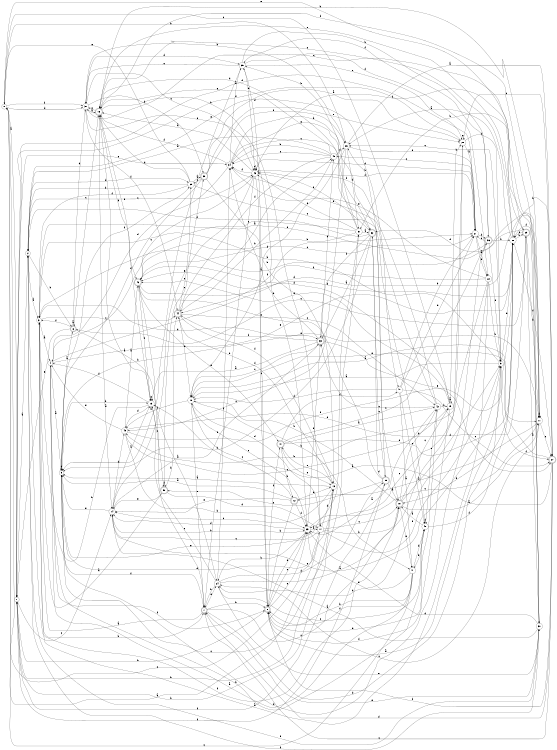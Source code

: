 digraph n41_10 {
__start0 [label="" shape="none"];

rankdir=LR;
size="8,5";

s0 [style="filled", color="black", fillcolor="white" shape="circle", label="0"];
s1 [style="filled", color="black", fillcolor="white" shape="circle", label="1"];
s2 [style="filled", color="black", fillcolor="white" shape="circle", label="2"];
s3 [style="filled", color="black", fillcolor="white" shape="circle", label="3"];
s4 [style="filled", color="black", fillcolor="white" shape="circle", label="4"];
s5 [style="filled", color="black", fillcolor="white" shape="circle", label="5"];
s6 [style="rounded,filled", color="black", fillcolor="white" shape="doublecircle", label="6"];
s7 [style="rounded,filled", color="black", fillcolor="white" shape="doublecircle", label="7"];
s8 [style="rounded,filled", color="black", fillcolor="white" shape="doublecircle", label="8"];
s9 [style="filled", color="black", fillcolor="white" shape="circle", label="9"];
s10 [style="filled", color="black", fillcolor="white" shape="circle", label="10"];
s11 [style="filled", color="black", fillcolor="white" shape="circle", label="11"];
s12 [style="rounded,filled", color="black", fillcolor="white" shape="doublecircle", label="12"];
s13 [style="filled", color="black", fillcolor="white" shape="circle", label="13"];
s14 [style="filled", color="black", fillcolor="white" shape="circle", label="14"];
s15 [style="filled", color="black", fillcolor="white" shape="circle", label="15"];
s16 [style="rounded,filled", color="black", fillcolor="white" shape="doublecircle", label="16"];
s17 [style="filled", color="black", fillcolor="white" shape="circle", label="17"];
s18 [style="rounded,filled", color="black", fillcolor="white" shape="doublecircle", label="18"];
s19 [style="filled", color="black", fillcolor="white" shape="circle", label="19"];
s20 [style="filled", color="black", fillcolor="white" shape="circle", label="20"];
s21 [style="filled", color="black", fillcolor="white" shape="circle", label="21"];
s22 [style="filled", color="black", fillcolor="white" shape="circle", label="22"];
s23 [style="filled", color="black", fillcolor="white" shape="circle", label="23"];
s24 [style="filled", color="black", fillcolor="white" shape="circle", label="24"];
s25 [style="rounded,filled", color="black", fillcolor="white" shape="doublecircle", label="25"];
s26 [style="filled", color="black", fillcolor="white" shape="circle", label="26"];
s27 [style="rounded,filled", color="black", fillcolor="white" shape="doublecircle", label="27"];
s28 [style="filled", color="black", fillcolor="white" shape="circle", label="28"];
s29 [style="rounded,filled", color="black", fillcolor="white" shape="doublecircle", label="29"];
s30 [style="filled", color="black", fillcolor="white" shape="circle", label="30"];
s31 [style="filled", color="black", fillcolor="white" shape="circle", label="31"];
s32 [style="rounded,filled", color="black", fillcolor="white" shape="doublecircle", label="32"];
s33 [style="rounded,filled", color="black", fillcolor="white" shape="doublecircle", label="33"];
s34 [style="filled", color="black", fillcolor="white" shape="circle", label="34"];
s35 [style="filled", color="black", fillcolor="white" shape="circle", label="35"];
s36 [style="rounded,filled", color="black", fillcolor="white" shape="doublecircle", label="36"];
s37 [style="filled", color="black", fillcolor="white" shape="circle", label="37"];
s38 [style="rounded,filled", color="black", fillcolor="white" shape="doublecircle", label="38"];
s39 [style="filled", color="black", fillcolor="white" shape="circle", label="39"];
s40 [style="filled", color="black", fillcolor="white" shape="circle", label="40"];
s41 [style="filled", color="black", fillcolor="white" shape="circle", label="41"];
s42 [style="filled", color="black", fillcolor="white" shape="circle", label="42"];
s43 [style="filled", color="black", fillcolor="white" shape="circle", label="43"];
s44 [style="rounded,filled", color="black", fillcolor="white" shape="doublecircle", label="44"];
s45 [style="filled", color="black", fillcolor="white" shape="circle", label="45"];
s46 [style="rounded,filled", color="black", fillcolor="white" shape="doublecircle", label="46"];
s47 [style="rounded,filled", color="black", fillcolor="white" shape="doublecircle", label="47"];
s48 [style="filled", color="black", fillcolor="white" shape="circle", label="48"];
s49 [style="filled", color="black", fillcolor="white" shape="circle", label="49"];
s50 [style="rounded,filled", color="black", fillcolor="white" shape="doublecircle", label="50"];
s0 -> s1 [label="a"];
s0 -> s26 [label="b"];
s0 -> s17 [label="c"];
s0 -> s37 [label="d"];
s0 -> s29 [label="e"];
s0 -> s37 [label="f"];
s1 -> s2 [label="a"];
s1 -> s13 [label="b"];
s1 -> s14 [label="c"];
s1 -> s21 [label="d"];
s1 -> s34 [label="e"];
s1 -> s25 [label="f"];
s2 -> s3 [label="a"];
s2 -> s6 [label="b"];
s2 -> s43 [label="c"];
s2 -> s39 [label="d"];
s2 -> s48 [label="e"];
s2 -> s30 [label="f"];
s3 -> s4 [label="a"];
s3 -> s7 [label="b"];
s3 -> s44 [label="c"];
s3 -> s33 [label="d"];
s3 -> s11 [label="e"];
s3 -> s18 [label="f"];
s4 -> s5 [label="a"];
s4 -> s40 [label="b"];
s4 -> s43 [label="c"];
s4 -> s11 [label="d"];
s4 -> s28 [label="e"];
s4 -> s8 [label="f"];
s5 -> s6 [label="a"];
s5 -> s15 [label="b"];
s5 -> s31 [label="c"];
s5 -> s5 [label="d"];
s5 -> s11 [label="e"];
s5 -> s39 [label="f"];
s6 -> s6 [label="a"];
s6 -> s7 [label="b"];
s6 -> s16 [label="c"];
s6 -> s37 [label="d"];
s6 -> s1 [label="e"];
s6 -> s3 [label="f"];
s7 -> s3 [label="a"];
s7 -> s8 [label="b"];
s7 -> s18 [label="c"];
s7 -> s9 [label="d"];
s7 -> s24 [label="e"];
s7 -> s5 [label="f"];
s8 -> s9 [label="a"];
s8 -> s1 [label="b"];
s8 -> s23 [label="c"];
s8 -> s35 [label="d"];
s8 -> s23 [label="e"];
s8 -> s47 [label="f"];
s9 -> s10 [label="a"];
s9 -> s3 [label="b"];
s9 -> s26 [label="c"];
s9 -> s28 [label="d"];
s9 -> s14 [label="e"];
s9 -> s27 [label="f"];
s10 -> s11 [label="a"];
s10 -> s41 [label="b"];
s10 -> s23 [label="c"];
s10 -> s17 [label="d"];
s10 -> s7 [label="e"];
s10 -> s49 [label="f"];
s11 -> s12 [label="a"];
s11 -> s16 [label="b"];
s11 -> s24 [label="c"];
s11 -> s11 [label="d"];
s11 -> s27 [label="e"];
s11 -> s28 [label="f"];
s12 -> s5 [label="a"];
s12 -> s8 [label="b"];
s12 -> s10 [label="c"];
s12 -> s13 [label="d"];
s12 -> s14 [label="e"];
s12 -> s23 [label="f"];
s13 -> s5 [label="a"];
s13 -> s1 [label="b"];
s13 -> s14 [label="c"];
s13 -> s5 [label="d"];
s13 -> s47 [label="e"];
s13 -> s44 [label="f"];
s14 -> s15 [label="a"];
s14 -> s23 [label="b"];
s14 -> s31 [label="c"];
s14 -> s49 [label="d"];
s14 -> s5 [label="e"];
s14 -> s33 [label="f"];
s15 -> s16 [label="a"];
s15 -> s3 [label="b"];
s15 -> s50 [label="c"];
s15 -> s49 [label="d"];
s15 -> s15 [label="e"];
s15 -> s4 [label="f"];
s16 -> s14 [label="a"];
s16 -> s17 [label="b"];
s16 -> s37 [label="c"];
s16 -> s46 [label="d"];
s16 -> s15 [label="e"];
s16 -> s30 [label="f"];
s17 -> s0 [label="a"];
s17 -> s18 [label="b"];
s17 -> s18 [label="c"];
s17 -> s13 [label="d"];
s17 -> s5 [label="e"];
s17 -> s9 [label="f"];
s18 -> s11 [label="a"];
s18 -> s10 [label="b"];
s18 -> s19 [label="c"];
s18 -> s42 [label="d"];
s18 -> s41 [label="e"];
s18 -> s9 [label="f"];
s19 -> s19 [label="a"];
s19 -> s20 [label="b"];
s19 -> s0 [label="c"];
s19 -> s46 [label="d"];
s19 -> s46 [label="e"];
s19 -> s8 [label="f"];
s20 -> s21 [label="a"];
s20 -> s49 [label="b"];
s20 -> s27 [label="c"];
s20 -> s9 [label="d"];
s20 -> s20 [label="e"];
s20 -> s1 [label="f"];
s21 -> s22 [label="a"];
s21 -> s36 [label="b"];
s21 -> s45 [label="c"];
s21 -> s43 [label="d"];
s21 -> s22 [label="e"];
s21 -> s43 [label="f"];
s22 -> s2 [label="a"];
s22 -> s9 [label="b"];
s22 -> s23 [label="c"];
s22 -> s5 [label="d"];
s22 -> s34 [label="e"];
s22 -> s46 [label="f"];
s23 -> s17 [label="a"];
s23 -> s24 [label="b"];
s23 -> s11 [label="c"];
s23 -> s14 [label="d"];
s23 -> s8 [label="e"];
s23 -> s33 [label="f"];
s24 -> s20 [label="a"];
s24 -> s7 [label="b"];
s24 -> s15 [label="c"];
s24 -> s25 [label="d"];
s24 -> s30 [label="e"];
s24 -> s34 [label="f"];
s25 -> s18 [label="a"];
s25 -> s26 [label="b"];
s25 -> s50 [label="c"];
s25 -> s32 [label="d"];
s25 -> s46 [label="e"];
s25 -> s1 [label="f"];
s26 -> s27 [label="a"];
s26 -> s37 [label="b"];
s26 -> s49 [label="c"];
s26 -> s10 [label="d"];
s26 -> s21 [label="e"];
s26 -> s31 [label="f"];
s27 -> s15 [label="a"];
s27 -> s28 [label="b"];
s27 -> s7 [label="c"];
s27 -> s7 [label="d"];
s27 -> s10 [label="e"];
s27 -> s8 [label="f"];
s28 -> s26 [label="a"];
s28 -> s29 [label="b"];
s28 -> s16 [label="c"];
s28 -> s18 [label="d"];
s28 -> s16 [label="e"];
s28 -> s27 [label="f"];
s29 -> s30 [label="a"];
s29 -> s11 [label="b"];
s29 -> s6 [label="c"];
s29 -> s32 [label="d"];
s29 -> s28 [label="e"];
s29 -> s43 [label="f"];
s30 -> s14 [label="a"];
s30 -> s31 [label="b"];
s30 -> s37 [label="c"];
s30 -> s23 [label="d"];
s30 -> s7 [label="e"];
s30 -> s2 [label="f"];
s31 -> s32 [label="a"];
s31 -> s35 [label="b"];
s31 -> s46 [label="c"];
s31 -> s16 [label="d"];
s31 -> s43 [label="e"];
s31 -> s44 [label="f"];
s32 -> s33 [label="a"];
s32 -> s5 [label="b"];
s32 -> s25 [label="c"];
s32 -> s2 [label="d"];
s32 -> s43 [label="e"];
s32 -> s33 [label="f"];
s33 -> s15 [label="a"];
s33 -> s34 [label="b"];
s33 -> s10 [label="c"];
s33 -> s45 [label="d"];
s33 -> s27 [label="e"];
s33 -> s44 [label="f"];
s34 -> s35 [label="a"];
s34 -> s18 [label="b"];
s34 -> s32 [label="c"];
s34 -> s4 [label="d"];
s34 -> s32 [label="e"];
s34 -> s16 [label="f"];
s35 -> s5 [label="a"];
s35 -> s36 [label="b"];
s35 -> s37 [label="c"];
s35 -> s43 [label="d"];
s35 -> s20 [label="e"];
s35 -> s22 [label="f"];
s36 -> s3 [label="a"];
s36 -> s28 [label="b"];
s36 -> s21 [label="c"];
s36 -> s24 [label="d"];
s36 -> s9 [label="e"];
s36 -> s35 [label="f"];
s37 -> s16 [label="a"];
s37 -> s38 [label="b"];
s37 -> s43 [label="c"];
s37 -> s35 [label="d"];
s37 -> s23 [label="e"];
s37 -> s44 [label="f"];
s38 -> s20 [label="a"];
s38 -> s13 [label="b"];
s38 -> s39 [label="c"];
s38 -> s5 [label="d"];
s38 -> s20 [label="e"];
s38 -> s26 [label="f"];
s39 -> s38 [label="a"];
s39 -> s2 [label="b"];
s39 -> s40 [label="c"];
s39 -> s16 [label="d"];
s39 -> s0 [label="e"];
s39 -> s3 [label="f"];
s40 -> s18 [label="a"];
s40 -> s41 [label="b"];
s40 -> s24 [label="c"];
s40 -> s40 [label="d"];
s40 -> s42 [label="e"];
s40 -> s28 [label="f"];
s41 -> s4 [label="a"];
s41 -> s8 [label="b"];
s41 -> s0 [label="c"];
s41 -> s40 [label="d"];
s41 -> s23 [label="e"];
s41 -> s8 [label="f"];
s42 -> s23 [label="a"];
s42 -> s19 [label="b"];
s42 -> s33 [label="c"];
s42 -> s8 [label="d"];
s42 -> s34 [label="e"];
s42 -> s43 [label="f"];
s43 -> s16 [label="a"];
s43 -> s7 [label="b"];
s43 -> s8 [label="c"];
s43 -> s43 [label="d"];
s43 -> s14 [label="e"];
s43 -> s34 [label="f"];
s44 -> s45 [label="a"];
s44 -> s45 [label="b"];
s44 -> s42 [label="c"];
s44 -> s10 [label="d"];
s44 -> s39 [label="e"];
s44 -> s13 [label="f"];
s45 -> s2 [label="a"];
s45 -> s34 [label="b"];
s45 -> s34 [label="c"];
s45 -> s26 [label="d"];
s45 -> s16 [label="e"];
s45 -> s44 [label="f"];
s46 -> s24 [label="a"];
s46 -> s21 [label="b"];
s46 -> s21 [label="c"];
s46 -> s28 [label="d"];
s46 -> s47 [label="e"];
s46 -> s15 [label="f"];
s47 -> s42 [label="a"];
s47 -> s12 [label="b"];
s47 -> s36 [label="c"];
s47 -> s28 [label="d"];
s47 -> s13 [label="e"];
s47 -> s48 [label="f"];
s48 -> s41 [label="a"];
s48 -> s21 [label="b"];
s48 -> s27 [label="c"];
s48 -> s21 [label="d"];
s48 -> s40 [label="e"];
s48 -> s10 [label="f"];
s49 -> s46 [label="a"];
s49 -> s23 [label="b"];
s49 -> s19 [label="c"];
s49 -> s29 [label="d"];
s49 -> s4 [label="e"];
s49 -> s28 [label="f"];
s50 -> s3 [label="a"];
s50 -> s44 [label="b"];
s50 -> s38 [label="c"];
s50 -> s17 [label="d"];
s50 -> s14 [label="e"];
s50 -> s50 [label="f"];

}